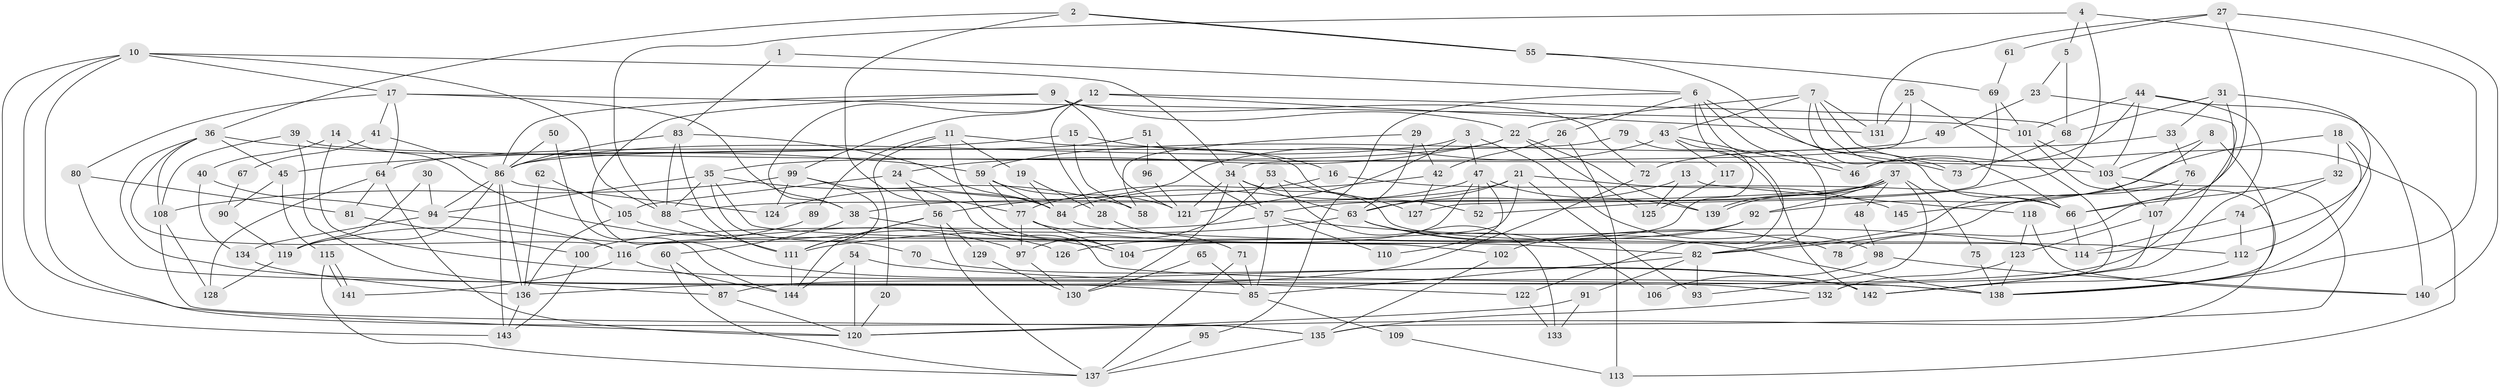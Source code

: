 // coarse degree distribution, {5: 0.18181818181818182, 7: 0.06818181818181818, 9: 0.09090909090909091, 4: 0.20454545454545456, 10: 0.13636363636363635, 6: 0.09090909090909091, 11: 0.045454545454545456, 13: 0.022727272727272728, 8: 0.06818181818181818, 15: 0.045454545454545456, 3: 0.045454545454545456}
// Generated by graph-tools (version 1.1) at 2025/37/03/04/25 23:37:11]
// undirected, 145 vertices, 290 edges
graph export_dot {
  node [color=gray90,style=filled];
  1;
  2;
  3;
  4;
  5;
  6;
  7;
  8;
  9;
  10;
  11;
  12;
  13;
  14;
  15;
  16;
  17;
  18;
  19;
  20;
  21;
  22;
  23;
  24;
  25;
  26;
  27;
  28;
  29;
  30;
  31;
  32;
  33;
  34;
  35;
  36;
  37;
  38;
  39;
  40;
  41;
  42;
  43;
  44;
  45;
  46;
  47;
  48;
  49;
  50;
  51;
  52;
  53;
  54;
  55;
  56;
  57;
  58;
  59;
  60;
  61;
  62;
  63;
  64;
  65;
  66;
  67;
  68;
  69;
  70;
  71;
  72;
  73;
  74;
  75;
  76;
  77;
  78;
  79;
  80;
  81;
  82;
  83;
  84;
  85;
  86;
  87;
  88;
  89;
  90;
  91;
  92;
  93;
  94;
  95;
  96;
  97;
  98;
  99;
  100;
  101;
  102;
  103;
  104;
  105;
  106;
  107;
  108;
  109;
  110;
  111;
  112;
  113;
  114;
  115;
  116;
  117;
  118;
  119;
  120;
  121;
  122;
  123;
  124;
  125;
  126;
  127;
  128;
  129;
  130;
  131;
  132;
  133;
  134;
  135;
  136;
  137;
  138;
  139;
  140;
  141;
  142;
  143;
  144;
  145;
  1 -- 6;
  1 -- 83;
  2 -- 55;
  2 -- 55;
  2 -- 36;
  2 -- 77;
  3 -- 121;
  3 -- 86;
  3 -- 47;
  3 -- 98;
  4 -- 138;
  4 -- 88;
  4 -- 5;
  4 -- 52;
  5 -- 68;
  5 -- 23;
  6 -- 46;
  6 -- 82;
  6 -- 26;
  6 -- 73;
  6 -- 95;
  6 -- 122;
  7 -- 131;
  7 -- 66;
  7 -- 22;
  7 -- 43;
  7 -- 73;
  7 -- 113;
  8 -- 82;
  8 -- 103;
  8 -- 138;
  9 -- 22;
  9 -- 121;
  9 -- 72;
  9 -- 86;
  9 -- 142;
  10 -- 143;
  10 -- 17;
  10 -- 34;
  10 -- 88;
  10 -- 120;
  10 -- 135;
  11 -- 104;
  11 -- 52;
  11 -- 19;
  11 -- 20;
  11 -- 89;
  12 -- 38;
  12 -- 99;
  12 -- 28;
  12 -- 68;
  12 -- 131;
  13 -- 63;
  13 -- 118;
  13 -- 125;
  14 -- 40;
  14 -- 138;
  14 -- 97;
  15 -- 45;
  15 -- 58;
  15 -- 16;
  16 -- 66;
  16 -- 56;
  17 -- 80;
  17 -- 38;
  17 -- 41;
  17 -- 64;
  17 -- 101;
  18 -- 138;
  18 -- 92;
  18 -- 32;
  18 -- 112;
  19 -- 84;
  19 -- 28;
  20 -- 120;
  21 -- 63;
  21 -- 116;
  21 -- 38;
  21 -- 93;
  21 -- 145;
  22 -- 35;
  22 -- 24;
  22 -- 125;
  22 -- 139;
  23 -- 87;
  23 -- 49;
  24 -- 84;
  24 -- 56;
  24 -- 105;
  25 -- 132;
  25 -- 34;
  25 -- 131;
  26 -- 42;
  26 -- 113;
  27 -- 66;
  27 -- 131;
  27 -- 61;
  27 -- 140;
  28 -- 71;
  29 -- 63;
  29 -- 42;
  29 -- 58;
  30 -- 119;
  30 -- 94;
  31 -- 114;
  31 -- 68;
  31 -- 33;
  31 -- 78;
  32 -- 74;
  32 -- 66;
  33 -- 76;
  33 -- 72;
  34 -- 57;
  34 -- 63;
  34 -- 114;
  34 -- 121;
  34 -- 130;
  35 -- 94;
  35 -- 88;
  35 -- 58;
  35 -- 70;
  35 -- 102;
  36 -- 59;
  36 -- 108;
  36 -- 45;
  36 -- 116;
  36 -- 132;
  37 -- 88;
  37 -- 139;
  37 -- 139;
  37 -- 48;
  37 -- 57;
  37 -- 75;
  37 -- 92;
  37 -- 93;
  38 -- 60;
  38 -- 104;
  39 -- 103;
  39 -- 108;
  39 -- 87;
  40 -- 94;
  40 -- 134;
  41 -- 86;
  41 -- 67;
  42 -- 127;
  42 -- 77;
  43 -- 124;
  43 -- 46;
  43 -- 116;
  43 -- 117;
  44 -- 142;
  44 -- 101;
  44 -- 46;
  44 -- 103;
  44 -- 140;
  45 -- 115;
  45 -- 90;
  47 -- 139;
  47 -- 52;
  47 -- 84;
  47 -- 104;
  47 -- 110;
  48 -- 98;
  49 -- 59;
  50 -- 144;
  50 -- 86;
  51 -- 57;
  51 -- 64;
  51 -- 96;
  53 -- 133;
  53 -- 97;
  53 -- 127;
  54 -- 144;
  54 -- 120;
  54 -- 122;
  55 -- 66;
  55 -- 69;
  56 -- 111;
  56 -- 129;
  56 -- 137;
  56 -- 144;
  57 -- 85;
  57 -- 100;
  57 -- 110;
  57 -- 114;
  59 -- 84;
  59 -- 77;
  59 -- 121;
  60 -- 87;
  60 -- 137;
  61 -- 69;
  62 -- 136;
  62 -- 105;
  63 -- 111;
  63 -- 78;
  63 -- 106;
  63 -- 138;
  64 -- 120;
  64 -- 81;
  64 -- 128;
  65 -- 130;
  65 -- 85;
  66 -- 114;
  67 -- 90;
  68 -- 73;
  69 -- 101;
  69 -- 127;
  70 -- 142;
  71 -- 137;
  71 -- 85;
  72 -- 136;
  74 -- 114;
  74 -- 112;
  75 -- 138;
  76 -- 107;
  76 -- 82;
  76 -- 145;
  77 -- 104;
  77 -- 82;
  77 -- 97;
  79 -- 142;
  79 -- 86;
  80 -- 81;
  80 -- 85;
  81 -- 100;
  82 -- 93;
  82 -- 85;
  82 -- 91;
  83 -- 111;
  83 -- 88;
  83 -- 84;
  83 -- 86;
  84 -- 112;
  85 -- 109;
  86 -- 94;
  86 -- 119;
  86 -- 124;
  86 -- 136;
  86 -- 143;
  87 -- 120;
  88 -- 111;
  89 -- 119;
  90 -- 119;
  91 -- 120;
  91 -- 133;
  92 -- 102;
  92 -- 126;
  94 -- 116;
  94 -- 134;
  95 -- 137;
  96 -- 121;
  97 -- 130;
  98 -- 140;
  98 -- 106;
  99 -- 111;
  99 -- 138;
  99 -- 108;
  99 -- 124;
  100 -- 143;
  101 -- 103;
  101 -- 120;
  102 -- 135;
  103 -- 107;
  103 -- 135;
  105 -- 136;
  105 -- 126;
  107 -- 123;
  107 -- 142;
  108 -- 135;
  108 -- 128;
  109 -- 113;
  111 -- 144;
  112 -- 142;
  115 -- 137;
  115 -- 141;
  115 -- 141;
  116 -- 141;
  116 -- 144;
  117 -- 125;
  118 -- 123;
  118 -- 140;
  119 -- 128;
  122 -- 133;
  123 -- 138;
  123 -- 132;
  129 -- 130;
  132 -- 135;
  134 -- 136;
  135 -- 137;
  136 -- 143;
}
